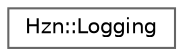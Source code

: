 digraph "Graphical Class Hierarchy"
{
 // LATEX_PDF_SIZE
  bgcolor="transparent";
  edge [fontname=Helvetica,fontsize=10,labelfontname=Helvetica,labelfontsize=10];
  node [fontname=Helvetica,fontsize=10,shape=box,height=0.2,width=0.4];
  rankdir="LR";
  Node0 [label="Hzn::Logging",height=0.2,width=0.4,color="grey40", fillcolor="white", style="filled",URL="$class_hzn_1_1_logging.html",tooltip=" "];
}
